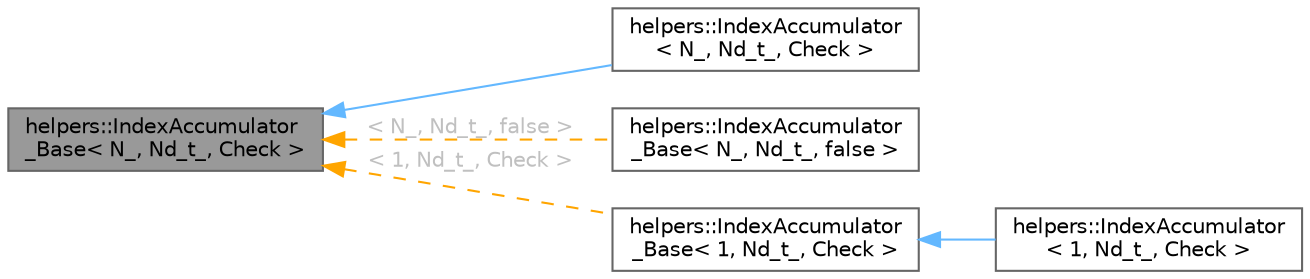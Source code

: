 digraph "helpers::IndexAccumulator_Base&lt; N_, Nd_t_, Check &gt;"
{
 // LATEX_PDF_SIZE
  bgcolor="transparent";
  edge [fontname=Helvetica,fontsize=10,labelfontname=Helvetica,labelfontsize=10];
  node [fontname=Helvetica,fontsize=10,shape=box,height=0.2,width=0.4];
  rankdir="LR";
  Node1 [id="Node000001",label="helpers::IndexAccumulator\l_Base\< N_, Nd_t_, Check \>",height=0.2,width=0.4,color="gray40", fillcolor="grey60", style="filled", fontcolor="black",tooltip="Parent class of IndexAccumulator."];
  Node1 -> Node2 [id="edge1_Node000001_Node000002",dir="back",color="steelblue1",style="solid",tooltip=" "];
  Node2 [id="Node000002",label="helpers::IndexAccumulator\l\< N_, Nd_t_, Check \>",height=0.2,width=0.4,color="gray40", fillcolor="white", style="filled",URL="$classhelpers_1_1IndexAccumulator.html",tooltip="Data structure holding an offset for the NdFlattener, to provide a []...[]-interface."];
  Node1 -> Node3 [id="edge2_Node000001_Node000003",dir="back",color="orange",style="dashed",tooltip=" ",label=" \< N_, Nd_t_, false \>",fontcolor="grey" ];
  Node3 [id="Node000003",label="helpers::IndexAccumulator\l_Base\< N_, Nd_t_, false \>",height=0.2,width=0.4,color="gray40", fillcolor="white", style="filled",URL="$classhelpers_1_1IndexAccumulator__Base.html",tooltip=" "];
  Node1 -> Node4 [id="edge3_Node000001_Node000004",dir="back",color="orange",style="dashed",tooltip=" ",label=" \< 1, Nd_t_, Check \>",fontcolor="grey" ];
  Node4 [id="Node000004",label="helpers::IndexAccumulator\l_Base\< 1, Nd_t_, Check \>",height=0.2,width=0.4,color="gray40", fillcolor="white", style="filled",URL="$classhelpers_1_1IndexAccumulator__Base.html",tooltip=" "];
  Node4 -> Node5 [id="edge4_Node000004_Node000005",dir="back",color="steelblue1",style="solid",tooltip=" "];
  Node5 [id="Node000005",label="helpers::IndexAccumulator\l\< 1, Nd_t_, Check \>",height=0.2,width=0.4,color="gray40", fillcolor="white", style="filled",URL="$classhelpers_1_1IndexAccumulator_3_011_00_01Nd__t___00_01Check_01_4.html",tooltip=" "];
}
